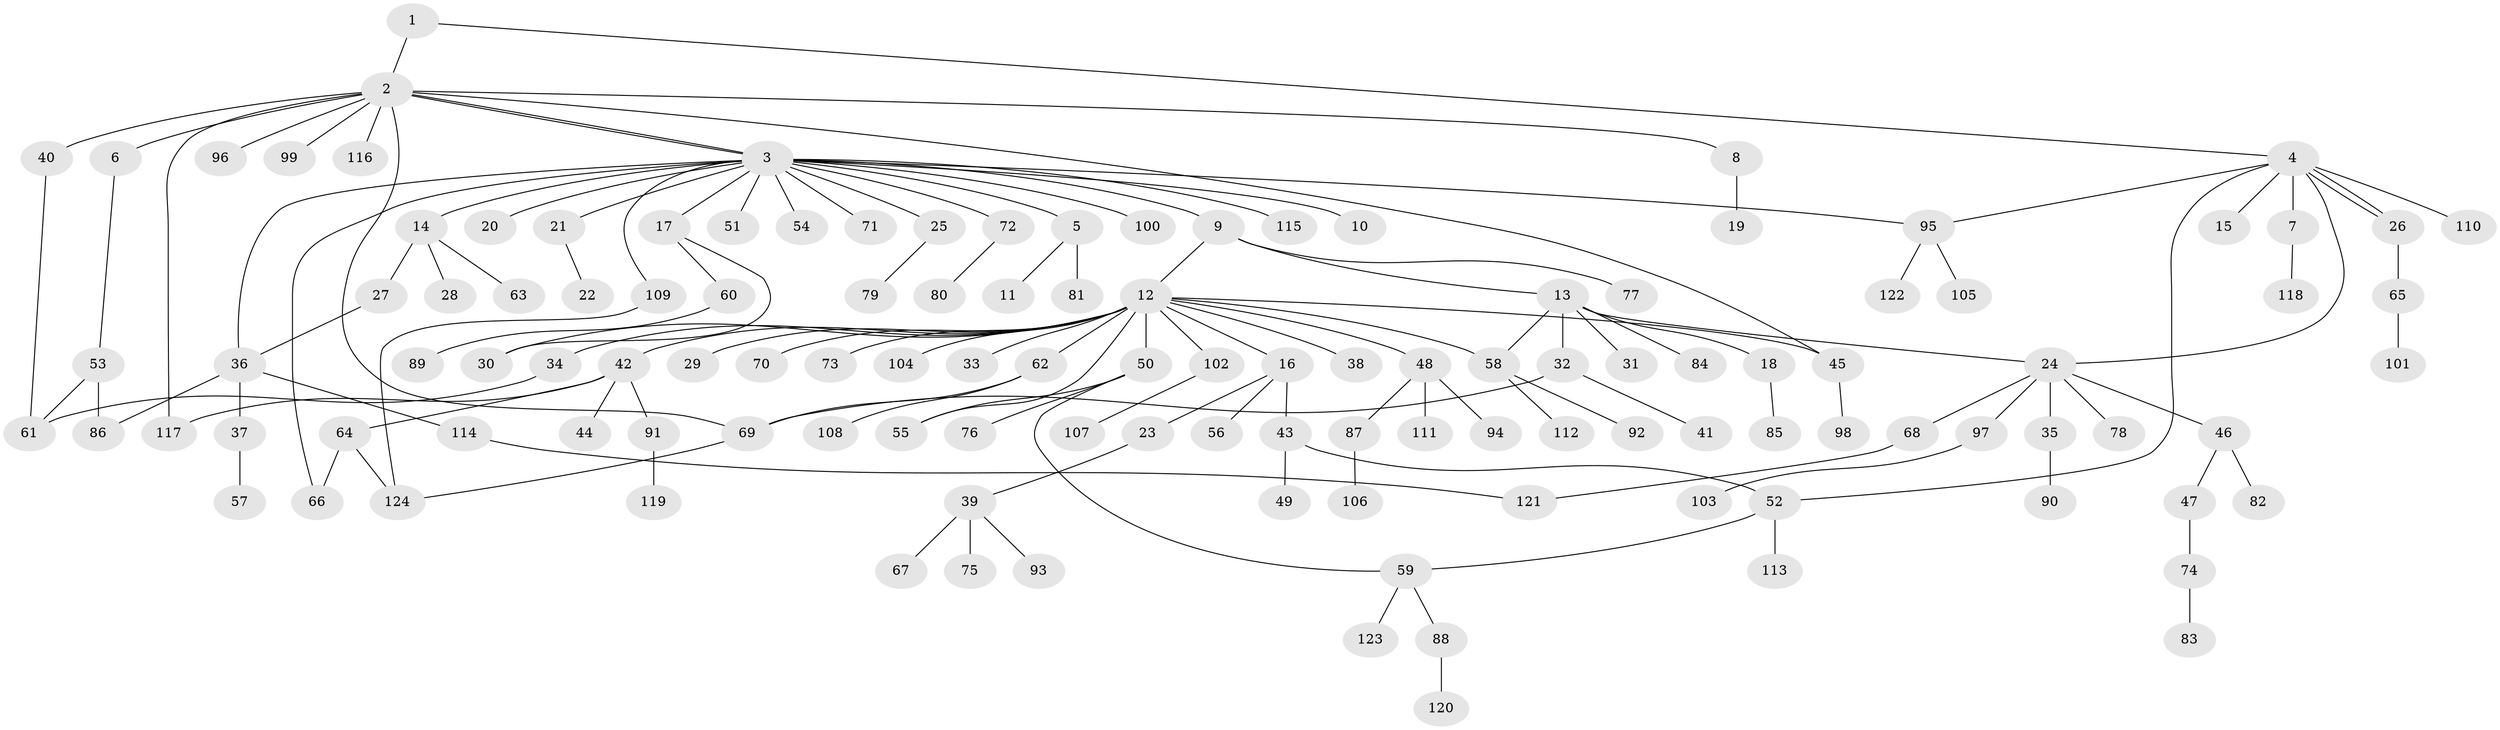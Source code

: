 // coarse degree distribution, {2: 0.17582417582417584, 13: 0.01098901098901099, 20: 0.01098901098901099, 8: 0.01098901098901099, 1: 0.5824175824175825, 3: 0.10989010989010989, 17: 0.01098901098901099, 12: 0.01098901098901099, 5: 0.03296703296703297, 4: 0.03296703296703297, 6: 0.01098901098901099}
// Generated by graph-tools (version 1.1) at 2025/51/02/27/25 19:51:57]
// undirected, 124 vertices, 144 edges
graph export_dot {
graph [start="1"]
  node [color=gray90,style=filled];
  1;
  2;
  3;
  4;
  5;
  6;
  7;
  8;
  9;
  10;
  11;
  12;
  13;
  14;
  15;
  16;
  17;
  18;
  19;
  20;
  21;
  22;
  23;
  24;
  25;
  26;
  27;
  28;
  29;
  30;
  31;
  32;
  33;
  34;
  35;
  36;
  37;
  38;
  39;
  40;
  41;
  42;
  43;
  44;
  45;
  46;
  47;
  48;
  49;
  50;
  51;
  52;
  53;
  54;
  55;
  56;
  57;
  58;
  59;
  60;
  61;
  62;
  63;
  64;
  65;
  66;
  67;
  68;
  69;
  70;
  71;
  72;
  73;
  74;
  75;
  76;
  77;
  78;
  79;
  80;
  81;
  82;
  83;
  84;
  85;
  86;
  87;
  88;
  89;
  90;
  91;
  92;
  93;
  94;
  95;
  96;
  97;
  98;
  99;
  100;
  101;
  102;
  103;
  104;
  105;
  106;
  107;
  108;
  109;
  110;
  111;
  112;
  113;
  114;
  115;
  116;
  117;
  118;
  119;
  120;
  121;
  122;
  123;
  124;
  1 -- 2;
  1 -- 4;
  2 -- 3;
  2 -- 3;
  2 -- 6;
  2 -- 8;
  2 -- 40;
  2 -- 45;
  2 -- 69;
  2 -- 96;
  2 -- 99;
  2 -- 116;
  2 -- 117;
  3 -- 5;
  3 -- 9;
  3 -- 10;
  3 -- 14;
  3 -- 17;
  3 -- 20;
  3 -- 21;
  3 -- 25;
  3 -- 36;
  3 -- 51;
  3 -- 54;
  3 -- 66;
  3 -- 71;
  3 -- 72;
  3 -- 95;
  3 -- 100;
  3 -- 109;
  3 -- 115;
  4 -- 7;
  4 -- 15;
  4 -- 24;
  4 -- 26;
  4 -- 26;
  4 -- 52;
  4 -- 95;
  4 -- 110;
  5 -- 11;
  5 -- 81;
  6 -- 53;
  7 -- 118;
  8 -- 19;
  9 -- 12;
  9 -- 13;
  9 -- 77;
  12 -- 16;
  12 -- 29;
  12 -- 30;
  12 -- 33;
  12 -- 34;
  12 -- 38;
  12 -- 42;
  12 -- 45;
  12 -- 48;
  12 -- 50;
  12 -- 55;
  12 -- 58;
  12 -- 62;
  12 -- 70;
  12 -- 73;
  12 -- 102;
  12 -- 104;
  13 -- 18;
  13 -- 24;
  13 -- 31;
  13 -- 32;
  13 -- 58;
  13 -- 84;
  14 -- 27;
  14 -- 28;
  14 -- 63;
  16 -- 23;
  16 -- 43;
  16 -- 56;
  17 -- 30;
  17 -- 60;
  18 -- 85;
  21 -- 22;
  23 -- 39;
  24 -- 35;
  24 -- 46;
  24 -- 68;
  24 -- 78;
  24 -- 97;
  25 -- 79;
  26 -- 65;
  27 -- 36;
  32 -- 41;
  32 -- 69;
  34 -- 61;
  35 -- 90;
  36 -- 37;
  36 -- 86;
  36 -- 114;
  37 -- 57;
  39 -- 67;
  39 -- 75;
  39 -- 93;
  40 -- 61;
  42 -- 44;
  42 -- 64;
  42 -- 91;
  42 -- 117;
  43 -- 49;
  43 -- 52;
  45 -- 98;
  46 -- 47;
  46 -- 82;
  47 -- 74;
  48 -- 87;
  48 -- 94;
  48 -- 111;
  50 -- 55;
  50 -- 59;
  50 -- 76;
  52 -- 59;
  52 -- 113;
  53 -- 61;
  53 -- 86;
  58 -- 92;
  58 -- 112;
  59 -- 88;
  59 -- 123;
  60 -- 89;
  62 -- 69;
  62 -- 108;
  64 -- 66;
  64 -- 124;
  65 -- 101;
  68 -- 121;
  69 -- 124;
  72 -- 80;
  74 -- 83;
  87 -- 106;
  88 -- 120;
  91 -- 119;
  95 -- 105;
  95 -- 122;
  97 -- 103;
  102 -- 107;
  109 -- 124;
  114 -- 121;
}
